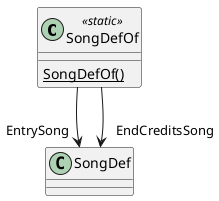 @startuml
class SongDefOf <<static>> {
    {static} SongDefOf()
}
SongDefOf --> "EntrySong" SongDef
SongDefOf --> "EndCreditsSong" SongDef
@enduml
